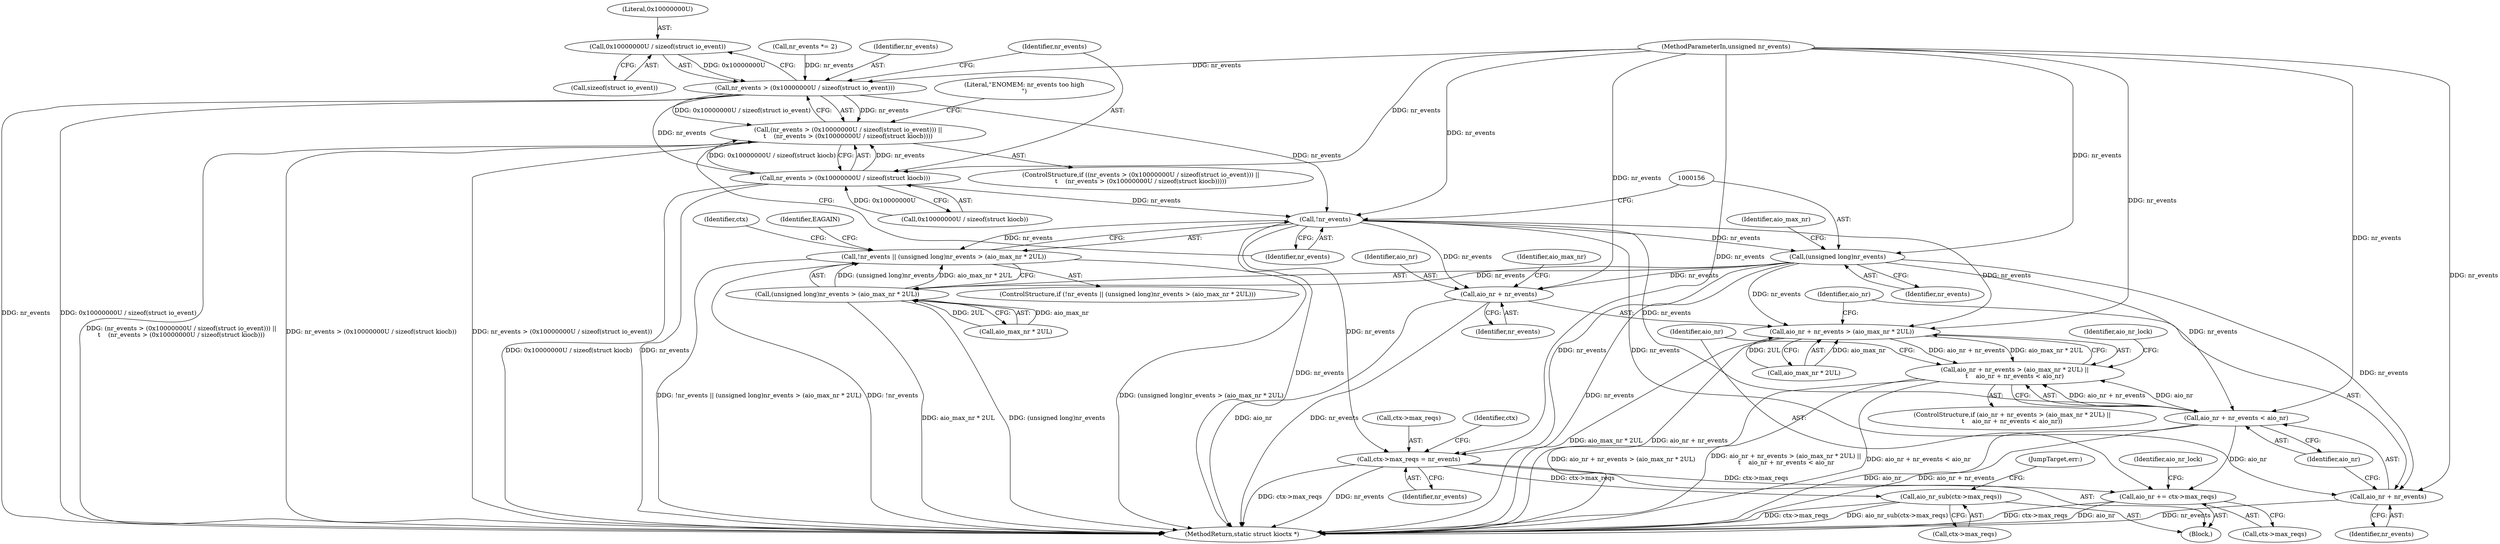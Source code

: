 digraph "0_linux_d558023207e008a4476a3b7bb8706b2a2bf5d84f@API" {
"1000133" [label="(Call,0x10000000U / sizeof(struct io_event))"];
"1000131" [label="(Call,nr_events > (0x10000000U / sizeof(struct io_event)))"];
"1000130" [label="(Call,(nr_events > (0x10000000U / sizeof(struct io_event))) ||\n\t    (nr_events > (0x10000000U / sizeof(struct kiocb))))"];
"1000137" [label="(Call,nr_events > (0x10000000U / sizeof(struct kiocb)))"];
"1000152" [label="(Call,!nr_events)"];
"1000151" [label="(Call,!nr_events || (unsigned long)nr_events > (aio_max_nr * 2UL))"];
"1000155" [label="(Call,(unsigned long)nr_events)"];
"1000154" [label="(Call,(unsigned long)nr_events > (aio_max_nr * 2UL))"];
"1000177" [label="(Call,ctx->max_reqs = nr_events)"];
"1000295" [label="(Call,aio_nr += ctx->max_reqs)"];
"1000329" [label="(Call,aio_nr_sub(ctx->max_reqs))"];
"1000274" [label="(Call,aio_nr + nr_events > (aio_max_nr * 2UL))"];
"1000273" [label="(Call,aio_nr + nr_events > (aio_max_nr * 2UL) ||\n\t    aio_nr + nr_events < aio_nr)"];
"1000275" [label="(Call,aio_nr + nr_events)"];
"1000281" [label="(Call,aio_nr + nr_events < aio_nr)"];
"1000282" [label="(Call,aio_nr + nr_events)"];
"1000159" [label="(Identifier,aio_max_nr)"];
"1000139" [label="(Call,0x10000000U / sizeof(struct kiocb))"];
"1000105" [label="(MethodParameterIn,unsigned nr_events)"];
"1000281" [label="(Call,aio_nr + nr_events < aio_nr)"];
"1000276" [label="(Identifier,aio_nr)"];
"1000151" [label="(Call,!nr_events || (unsigned long)nr_events > (aio_max_nr * 2UL))"];
"1000137" [label="(Call,nr_events > (0x10000000U / sizeof(struct kiocb)))"];
"1000295" [label="(Call,aio_nr += ctx->max_reqs)"];
"1000177" [label="(Call,ctx->max_reqs = nr_events)"];
"1000158" [label="(Call,aio_max_nr * 2UL)"];
"1000277" [label="(Identifier,nr_events)"];
"1000297" [label="(Call,ctx->max_reqs)"];
"1000296" [label="(Identifier,aio_nr)"];
"1000282" [label="(Call,aio_nr + nr_events)"];
"1000302" [label="(Identifier,aio_nr_lock)"];
"1000157" [label="(Identifier,nr_events)"];
"1000272" [label="(ControlStructure,if (aio_nr + nr_events > (aio_max_nr * 2UL) ||\n\t    aio_nr + nr_events < aio_nr))"];
"1000153" [label="(Identifier,nr_events)"];
"1000133" [label="(Call,0x10000000U / sizeof(struct io_event))"];
"1000273" [label="(Call,aio_nr + nr_events > (aio_max_nr * 2UL) ||\n\t    aio_nr + nr_events < aio_nr)"];
"1000131" [label="(Call,nr_events > (0x10000000U / sizeof(struct io_event)))"];
"1000126" [label="(Call,nr_events *= 2)"];
"1000274" [label="(Call,aio_nr + nr_events > (aio_max_nr * 2UL))"];
"1000152" [label="(Call,!nr_events)"];
"1000154" [label="(Call,(unsigned long)nr_events > (aio_max_nr * 2UL))"];
"1000130" [label="(Call,(nr_events > (0x10000000U / sizeof(struct io_event))) ||\n\t    (nr_events > (0x10000000U / sizeof(struct kiocb))))"];
"1000132" [label="(Identifier,nr_events)"];
"1000275" [label="(Call,aio_nr + nr_events)"];
"1000278" [label="(Call,aio_max_nr * 2UL)"];
"1000279" [label="(Identifier,aio_max_nr)"];
"1000289" [label="(Identifier,aio_nr_lock)"];
"1000178" [label="(Call,ctx->max_reqs)"];
"1000129" [label="(ControlStructure,if ((nr_events > (0x10000000U / sizeof(struct io_event))) ||\n\t    (nr_events > (0x10000000U / sizeof(struct kiocb)))))"];
"1000150" [label="(ControlStructure,if (!nr_events || (unsigned long)nr_events > (aio_max_nr * 2UL)))"];
"1000283" [label="(Identifier,aio_nr)"];
"1000181" [label="(Identifier,nr_events)"];
"1000329" [label="(Call,aio_nr_sub(ctx->max_reqs))"];
"1000284" [label="(Identifier,nr_events)"];
"1000134" [label="(Literal,0x10000000U)"];
"1000155" [label="(Call,(unsigned long)nr_events)"];
"1000333" [label="(JumpTarget,err:)"];
"1000166" [label="(Identifier,ctx)"];
"1000135" [label="(Call,sizeof(struct io_event))"];
"1000106" [label="(Block,)"];
"1000164" [label="(Identifier,EAGAIN)"];
"1000359" [label="(MethodReturn,static struct kioctx *)"];
"1000285" [label="(Identifier,aio_nr)"];
"1000145" [label="(Literal,\"ENOMEM: nr_events too high\n\")"];
"1000330" [label="(Call,ctx->max_reqs)"];
"1000138" [label="(Identifier,nr_events)"];
"1000186" [label="(Identifier,ctx)"];
"1000133" -> "1000131"  [label="AST: "];
"1000133" -> "1000135"  [label="CFG: "];
"1000134" -> "1000133"  [label="AST: "];
"1000135" -> "1000133"  [label="AST: "];
"1000131" -> "1000133"  [label="CFG: "];
"1000133" -> "1000131"  [label="DDG: 0x10000000U"];
"1000131" -> "1000130"  [label="AST: "];
"1000132" -> "1000131"  [label="AST: "];
"1000138" -> "1000131"  [label="CFG: "];
"1000130" -> "1000131"  [label="CFG: "];
"1000131" -> "1000359"  [label="DDG: nr_events"];
"1000131" -> "1000359"  [label="DDG: 0x10000000U / sizeof(struct io_event)"];
"1000131" -> "1000130"  [label="DDG: nr_events"];
"1000131" -> "1000130"  [label="DDG: 0x10000000U / sizeof(struct io_event)"];
"1000126" -> "1000131"  [label="DDG: nr_events"];
"1000105" -> "1000131"  [label="DDG: nr_events"];
"1000131" -> "1000137"  [label="DDG: nr_events"];
"1000131" -> "1000152"  [label="DDG: nr_events"];
"1000130" -> "1000129"  [label="AST: "];
"1000130" -> "1000137"  [label="CFG: "];
"1000137" -> "1000130"  [label="AST: "];
"1000145" -> "1000130"  [label="CFG: "];
"1000153" -> "1000130"  [label="CFG: "];
"1000130" -> "1000359"  [label="DDG: (nr_events > (0x10000000U / sizeof(struct io_event))) ||\n\t    (nr_events > (0x10000000U / sizeof(struct kiocb)))"];
"1000130" -> "1000359"  [label="DDG: nr_events > (0x10000000U / sizeof(struct kiocb))"];
"1000130" -> "1000359"  [label="DDG: nr_events > (0x10000000U / sizeof(struct io_event))"];
"1000137" -> "1000130"  [label="DDG: nr_events"];
"1000137" -> "1000130"  [label="DDG: 0x10000000U / sizeof(struct kiocb)"];
"1000137" -> "1000139"  [label="CFG: "];
"1000138" -> "1000137"  [label="AST: "];
"1000139" -> "1000137"  [label="AST: "];
"1000137" -> "1000359"  [label="DDG: 0x10000000U / sizeof(struct kiocb)"];
"1000137" -> "1000359"  [label="DDG: nr_events"];
"1000105" -> "1000137"  [label="DDG: nr_events"];
"1000139" -> "1000137"  [label="DDG: 0x10000000U"];
"1000137" -> "1000152"  [label="DDG: nr_events"];
"1000152" -> "1000151"  [label="AST: "];
"1000152" -> "1000153"  [label="CFG: "];
"1000153" -> "1000152"  [label="AST: "];
"1000156" -> "1000152"  [label="CFG: "];
"1000151" -> "1000152"  [label="CFG: "];
"1000152" -> "1000359"  [label="DDG: nr_events"];
"1000152" -> "1000151"  [label="DDG: nr_events"];
"1000105" -> "1000152"  [label="DDG: nr_events"];
"1000152" -> "1000155"  [label="DDG: nr_events"];
"1000152" -> "1000177"  [label="DDG: nr_events"];
"1000152" -> "1000274"  [label="DDG: nr_events"];
"1000152" -> "1000275"  [label="DDG: nr_events"];
"1000152" -> "1000281"  [label="DDG: nr_events"];
"1000152" -> "1000282"  [label="DDG: nr_events"];
"1000151" -> "1000150"  [label="AST: "];
"1000151" -> "1000154"  [label="CFG: "];
"1000154" -> "1000151"  [label="AST: "];
"1000164" -> "1000151"  [label="CFG: "];
"1000166" -> "1000151"  [label="CFG: "];
"1000151" -> "1000359"  [label="DDG: !nr_events || (unsigned long)nr_events > (aio_max_nr * 2UL)"];
"1000151" -> "1000359"  [label="DDG: !nr_events"];
"1000151" -> "1000359"  [label="DDG: (unsigned long)nr_events > (aio_max_nr * 2UL)"];
"1000154" -> "1000151"  [label="DDG: (unsigned long)nr_events"];
"1000154" -> "1000151"  [label="DDG: aio_max_nr * 2UL"];
"1000155" -> "1000154"  [label="AST: "];
"1000155" -> "1000157"  [label="CFG: "];
"1000156" -> "1000155"  [label="AST: "];
"1000157" -> "1000155"  [label="AST: "];
"1000159" -> "1000155"  [label="CFG: "];
"1000155" -> "1000359"  [label="DDG: nr_events"];
"1000155" -> "1000154"  [label="DDG: nr_events"];
"1000105" -> "1000155"  [label="DDG: nr_events"];
"1000155" -> "1000177"  [label="DDG: nr_events"];
"1000155" -> "1000274"  [label="DDG: nr_events"];
"1000155" -> "1000275"  [label="DDG: nr_events"];
"1000155" -> "1000281"  [label="DDG: nr_events"];
"1000155" -> "1000282"  [label="DDG: nr_events"];
"1000154" -> "1000158"  [label="CFG: "];
"1000158" -> "1000154"  [label="AST: "];
"1000154" -> "1000359"  [label="DDG: (unsigned long)nr_events"];
"1000154" -> "1000359"  [label="DDG: aio_max_nr * 2UL"];
"1000158" -> "1000154"  [label="DDG: aio_max_nr"];
"1000158" -> "1000154"  [label="DDG: 2UL"];
"1000177" -> "1000106"  [label="AST: "];
"1000177" -> "1000181"  [label="CFG: "];
"1000178" -> "1000177"  [label="AST: "];
"1000181" -> "1000177"  [label="AST: "];
"1000186" -> "1000177"  [label="CFG: "];
"1000177" -> "1000359"  [label="DDG: ctx->max_reqs"];
"1000177" -> "1000359"  [label="DDG: nr_events"];
"1000105" -> "1000177"  [label="DDG: nr_events"];
"1000177" -> "1000295"  [label="DDG: ctx->max_reqs"];
"1000177" -> "1000329"  [label="DDG: ctx->max_reqs"];
"1000295" -> "1000106"  [label="AST: "];
"1000295" -> "1000297"  [label="CFG: "];
"1000296" -> "1000295"  [label="AST: "];
"1000297" -> "1000295"  [label="AST: "];
"1000302" -> "1000295"  [label="CFG: "];
"1000295" -> "1000359"  [label="DDG: aio_nr"];
"1000295" -> "1000359"  [label="DDG: ctx->max_reqs"];
"1000281" -> "1000295"  [label="DDG: aio_nr"];
"1000329" -> "1000106"  [label="AST: "];
"1000329" -> "1000330"  [label="CFG: "];
"1000330" -> "1000329"  [label="AST: "];
"1000333" -> "1000329"  [label="CFG: "];
"1000329" -> "1000359"  [label="DDG: aio_nr_sub(ctx->max_reqs)"];
"1000329" -> "1000359"  [label="DDG: ctx->max_reqs"];
"1000274" -> "1000273"  [label="AST: "];
"1000274" -> "1000278"  [label="CFG: "];
"1000275" -> "1000274"  [label="AST: "];
"1000278" -> "1000274"  [label="AST: "];
"1000283" -> "1000274"  [label="CFG: "];
"1000273" -> "1000274"  [label="CFG: "];
"1000274" -> "1000359"  [label="DDG: aio_nr + nr_events"];
"1000274" -> "1000359"  [label="DDG: aio_max_nr * 2UL"];
"1000274" -> "1000273"  [label="DDG: aio_nr + nr_events"];
"1000274" -> "1000273"  [label="DDG: aio_max_nr * 2UL"];
"1000105" -> "1000274"  [label="DDG: nr_events"];
"1000278" -> "1000274"  [label="DDG: aio_max_nr"];
"1000278" -> "1000274"  [label="DDG: 2UL"];
"1000273" -> "1000272"  [label="AST: "];
"1000273" -> "1000281"  [label="CFG: "];
"1000281" -> "1000273"  [label="AST: "];
"1000289" -> "1000273"  [label="CFG: "];
"1000296" -> "1000273"  [label="CFG: "];
"1000273" -> "1000359"  [label="DDG: aio_nr + nr_events > (aio_max_nr * 2UL)"];
"1000273" -> "1000359"  [label="DDG: aio_nr + nr_events > (aio_max_nr * 2UL) ||\n\t    aio_nr + nr_events < aio_nr"];
"1000273" -> "1000359"  [label="DDG: aio_nr + nr_events < aio_nr"];
"1000281" -> "1000273"  [label="DDG: aio_nr + nr_events"];
"1000281" -> "1000273"  [label="DDG: aio_nr"];
"1000275" -> "1000277"  [label="CFG: "];
"1000276" -> "1000275"  [label="AST: "];
"1000277" -> "1000275"  [label="AST: "];
"1000279" -> "1000275"  [label="CFG: "];
"1000275" -> "1000359"  [label="DDG: aio_nr"];
"1000275" -> "1000359"  [label="DDG: nr_events"];
"1000105" -> "1000275"  [label="DDG: nr_events"];
"1000281" -> "1000285"  [label="CFG: "];
"1000282" -> "1000281"  [label="AST: "];
"1000285" -> "1000281"  [label="AST: "];
"1000281" -> "1000359"  [label="DDG: aio_nr"];
"1000281" -> "1000359"  [label="DDG: aio_nr + nr_events"];
"1000105" -> "1000281"  [label="DDG: nr_events"];
"1000282" -> "1000284"  [label="CFG: "];
"1000283" -> "1000282"  [label="AST: "];
"1000284" -> "1000282"  [label="AST: "];
"1000285" -> "1000282"  [label="CFG: "];
"1000282" -> "1000359"  [label="DDG: nr_events"];
"1000105" -> "1000282"  [label="DDG: nr_events"];
}

